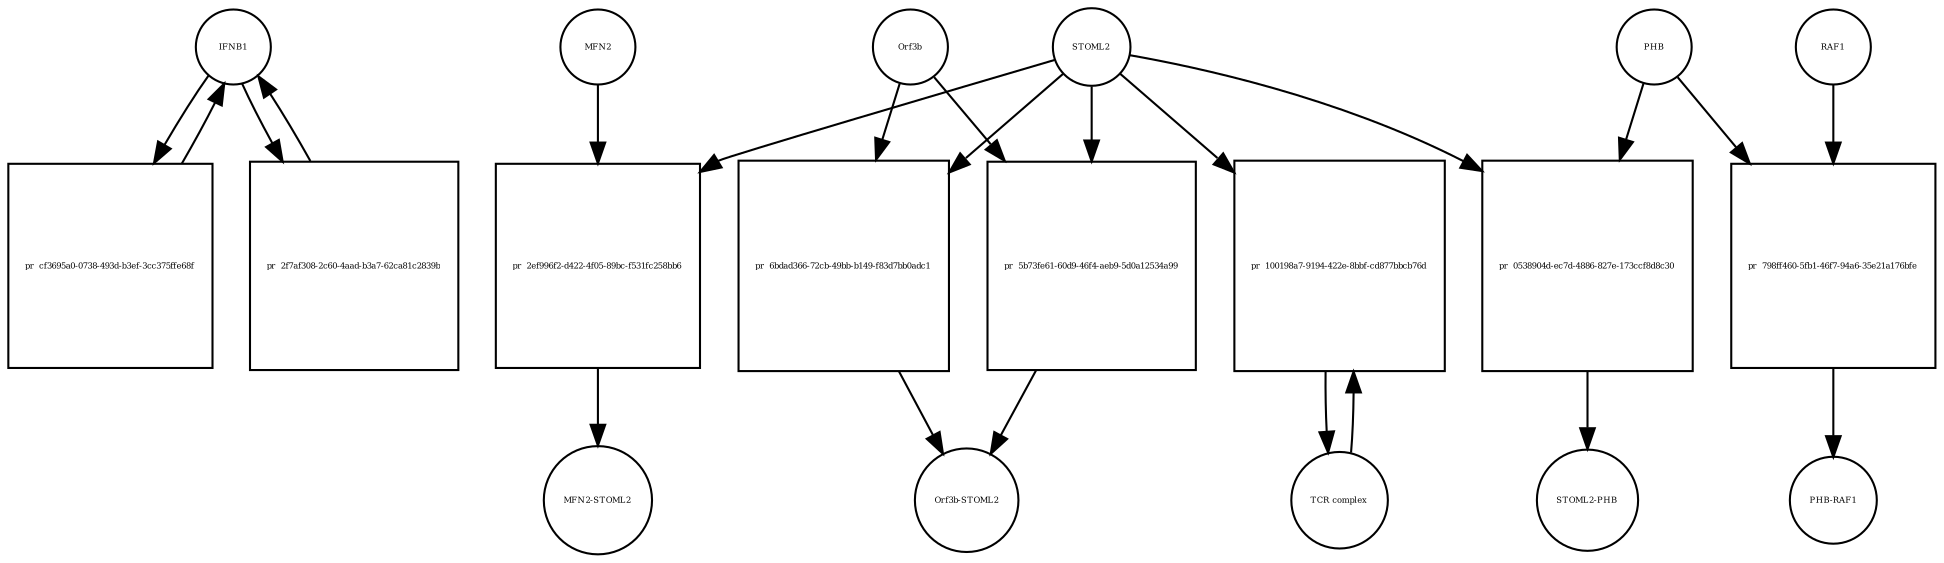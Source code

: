 strict digraph  {
IFNB1 [annotation=urn_miriam_uniprot_P01574, bipartite=0, cls=macromolecule, fontsize=4, label=IFNB1, shape=circle];
"pr_cf3695a0-0738-493d-b3ef-3cc375ffe68f" [annotation="", bipartite=1, cls=process, fontsize=4, label="pr_cf3695a0-0738-493d-b3ef-3cc375ffe68f", shape=square];
"pr_2f7af308-2c60-4aad-b3a7-62ca81c2839b" [annotation="", bipartite=1, cls=process, fontsize=4, label="pr_2f7af308-2c60-4aad-b3a7-62ca81c2839b", shape=square];
STOML2 [annotation=urn_miriam_pubmed_18641330, bipartite=0, cls="macromolecule multimer", fontsize=4, label=STOML2, shape=circle];
"pr_2ef996f2-d422-4f05-89bc-f531fc258bb6" [annotation="", bipartite=1, cls=process, fontsize=4, label="pr_2ef996f2-d422-4f05-89bc-f531fc258bb6", shape=square];
MFN2 [annotation=urn_miriam_uniprot_O95140, bipartite=0, cls=macromolecule, fontsize=4, label=MFN2, shape=circle];
"MFN2-STOML2" [annotation="", bipartite=0, cls=complex, fontsize=4, label="MFN2-STOML2", shape=circle];
Orf3b [annotation="", bipartite=0, cls=macromolecule, fontsize=4, label=Orf3b, shape=circle];
"pr_6bdad366-72cb-49bb-b149-f83d7bb0adc1" [annotation="", bipartite=1, cls=process, fontsize=4, label="pr_6bdad366-72cb-49bb-b149-f83d7bb0adc1", shape=square];
"Orf3b-STOML2" [annotation="", bipartite=0, cls=complex, fontsize=4, label="Orf3b-STOML2", shape=circle];
"pr_0538904d-ec7d-4886-827e-173ccf8d8c30" [annotation="", bipartite=1, cls=process, fontsize=4, label="pr_0538904d-ec7d-4886-827e-173ccf8d8c30", shape=square];
PHB [annotation=urn_miriam_uniprot_P35232, bipartite=0, cls=macromolecule, fontsize=4, label=PHB, shape=circle];
"STOML2-PHB" [annotation="", bipartite=0, cls=complex, fontsize=4, label="STOML2-PHB", shape=circle];
"pr_798ff460-5fb1-46f7-94a6-35e21a176bfe" [annotation="", bipartite=1, cls=process, fontsize=4, label="pr_798ff460-5fb1-46f7-94a6-35e21a176bfe", shape=square];
RAF1 [annotation=urn_miriam_uniprot_P04049, bipartite=0, cls=macromolecule, fontsize=4, label=RAF1, shape=circle];
"PHB-RAF1" [annotation="", bipartite=0, cls=complex, fontsize=4, label="PHB-RAF1", shape=circle];
"pr_5b73fe61-60d9-46f4-aeb9-5d0a12534a99" [annotation="", bipartite=1, cls=process, fontsize=4, label="pr_5b73fe61-60d9-46f4-aeb9-5d0a12534a99", shape=square];
"pr_100198a7-9194-422e-8bbf-cd877bbcb76d" [annotation="", bipartite=1, cls=process, fontsize=4, label="pr_100198a7-9194-422e-8bbf-cd877bbcb76d", shape=square];
"TCR complex" [annotation="urn_miriam_uniprot_P07766|urn_miriam_uniprot_P04234|urn_miriam_uniprot_P09693|urn_miriam_uniprot_P20963|urn_miriam_uniprot_P01848|urn_miriam_uniprot_Q9UJZ1|urn_miriam_uniprot_P0DSE2", bipartite=0, cls=complex, fontsize=4, label="TCR complex", shape=circle];
IFNB1 -> "pr_cf3695a0-0738-493d-b3ef-3cc375ffe68f"  [annotation="", interaction_type=consumption];
IFNB1 -> "pr_2f7af308-2c60-4aad-b3a7-62ca81c2839b"  [annotation="", interaction_type=consumption];
"pr_cf3695a0-0738-493d-b3ef-3cc375ffe68f" -> IFNB1  [annotation="", interaction_type=production];
"pr_2f7af308-2c60-4aad-b3a7-62ca81c2839b" -> IFNB1  [annotation="", interaction_type=production];
STOML2 -> "pr_2ef996f2-d422-4f05-89bc-f531fc258bb6"  [annotation="", interaction_type=consumption];
STOML2 -> "pr_6bdad366-72cb-49bb-b149-f83d7bb0adc1"  [annotation="", interaction_type=consumption];
STOML2 -> "pr_0538904d-ec7d-4886-827e-173ccf8d8c30"  [annotation="", interaction_type=consumption];
STOML2 -> "pr_5b73fe61-60d9-46f4-aeb9-5d0a12534a99"  [annotation="", interaction_type=consumption];
STOML2 -> "pr_100198a7-9194-422e-8bbf-cd877bbcb76d"  [annotation="", interaction_type=consumption];
"pr_2ef996f2-d422-4f05-89bc-f531fc258bb6" -> "MFN2-STOML2"  [annotation="", interaction_type=production];
MFN2 -> "pr_2ef996f2-d422-4f05-89bc-f531fc258bb6"  [annotation="", interaction_type=consumption];
Orf3b -> "pr_6bdad366-72cb-49bb-b149-f83d7bb0adc1"  [annotation="", interaction_type=consumption];
Orf3b -> "pr_5b73fe61-60d9-46f4-aeb9-5d0a12534a99"  [annotation="", interaction_type=consumption];
"pr_6bdad366-72cb-49bb-b149-f83d7bb0adc1" -> "Orf3b-STOML2"  [annotation="", interaction_type=production];
"pr_0538904d-ec7d-4886-827e-173ccf8d8c30" -> "STOML2-PHB"  [annotation="", interaction_type=production];
PHB -> "pr_0538904d-ec7d-4886-827e-173ccf8d8c30"  [annotation="", interaction_type=consumption];
PHB -> "pr_798ff460-5fb1-46f7-94a6-35e21a176bfe"  [annotation="", interaction_type=consumption];
"pr_798ff460-5fb1-46f7-94a6-35e21a176bfe" -> "PHB-RAF1"  [annotation="", interaction_type=production];
RAF1 -> "pr_798ff460-5fb1-46f7-94a6-35e21a176bfe"  [annotation="", interaction_type=consumption];
"pr_5b73fe61-60d9-46f4-aeb9-5d0a12534a99" -> "Orf3b-STOML2"  [annotation="", interaction_type=production];
"pr_100198a7-9194-422e-8bbf-cd877bbcb76d" -> "TCR complex"  [annotation="", interaction_type=production];
"TCR complex" -> "pr_100198a7-9194-422e-8bbf-cd877bbcb76d"  [annotation="", interaction_type=consumption];
}
